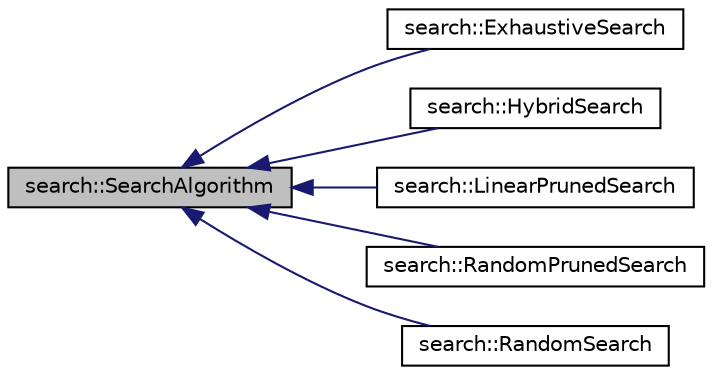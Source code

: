 digraph "search::SearchAlgorithm"
{
 // LATEX_PDF_SIZE
  edge [fontname="Helvetica",fontsize="10",labelfontname="Helvetica",labelfontsize="10"];
  node [fontname="Helvetica",fontsize="10",shape=record];
  rankdir="LR";
  Node1 [label="search::SearchAlgorithm",height=0.2,width=0.4,color="black", fillcolor="grey75", style="filled", fontcolor="black",tooltip=" "];
  Node1 -> Node2 [dir="back",color="midnightblue",fontsize="10",style="solid",fontname="Helvetica"];
  Node2 [label="search::ExhaustiveSearch",height=0.2,width=0.4,color="black", fillcolor="white", style="filled",URL="$classsearch_1_1ExhaustiveSearch.html",tooltip=" "];
  Node1 -> Node3 [dir="back",color="midnightblue",fontsize="10",style="solid",fontname="Helvetica"];
  Node3 [label="search::HybridSearch",height=0.2,width=0.4,color="black", fillcolor="white", style="filled",URL="$classsearch_1_1HybridSearch.html",tooltip=" "];
  Node1 -> Node4 [dir="back",color="midnightblue",fontsize="10",style="solid",fontname="Helvetica"];
  Node4 [label="search::LinearPrunedSearch",height=0.2,width=0.4,color="black", fillcolor="white", style="filled",URL="$classsearch_1_1LinearPrunedSearch.html",tooltip=" "];
  Node1 -> Node5 [dir="back",color="midnightblue",fontsize="10",style="solid",fontname="Helvetica"];
  Node5 [label="search::RandomPrunedSearch",height=0.2,width=0.4,color="black", fillcolor="white", style="filled",URL="$classsearch_1_1RandomPrunedSearch.html",tooltip=" "];
  Node1 -> Node6 [dir="back",color="midnightblue",fontsize="10",style="solid",fontname="Helvetica"];
  Node6 [label="search::RandomSearch",height=0.2,width=0.4,color="black", fillcolor="white", style="filled",URL="$classsearch_1_1RandomSearch.html",tooltip=" "];
}
